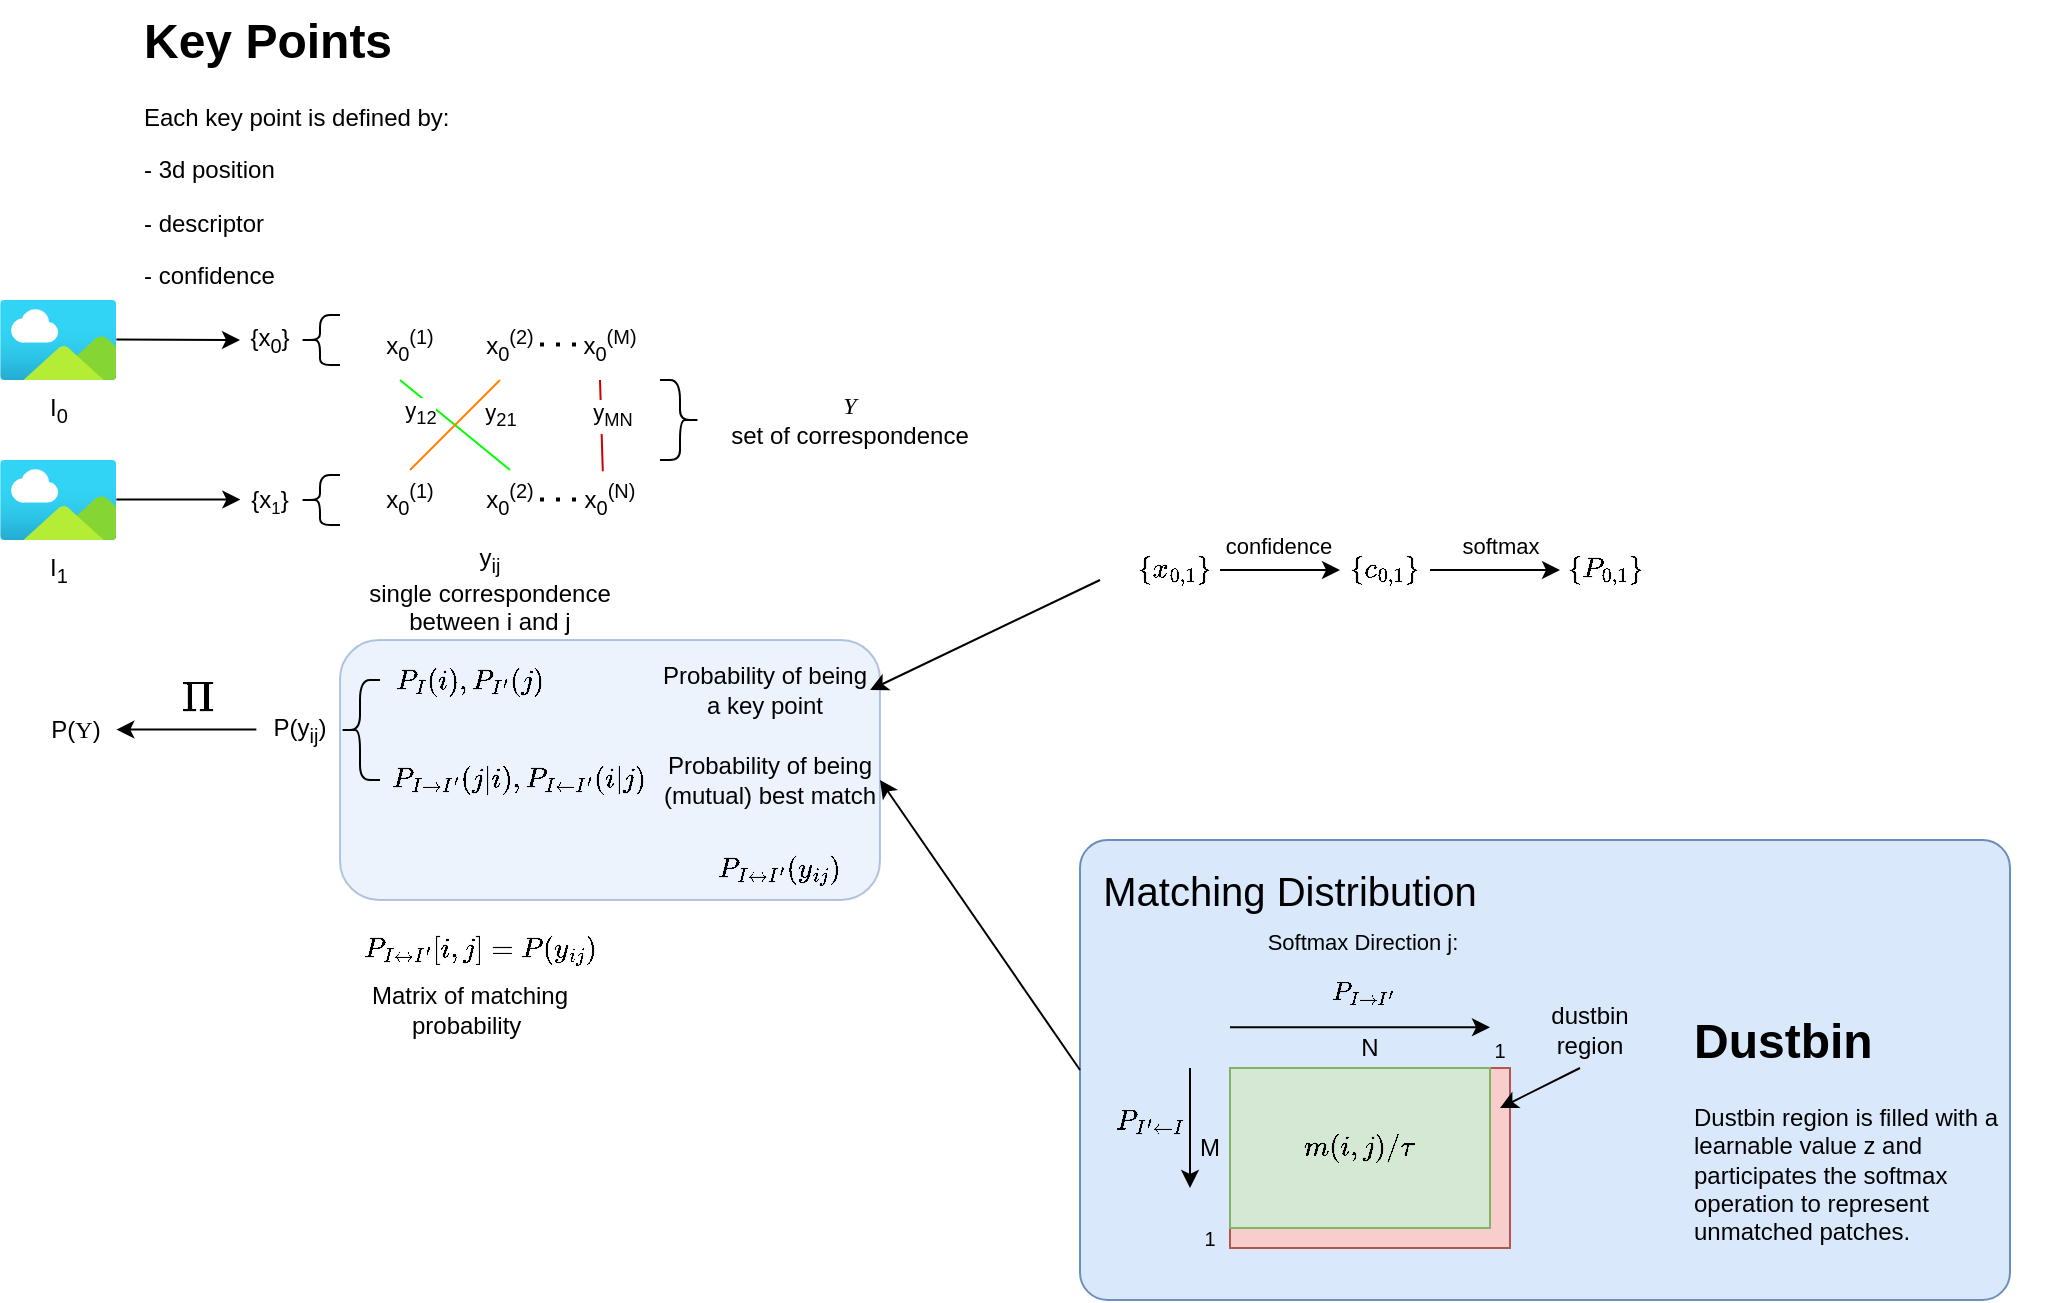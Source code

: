 <mxfile version="24.6.4" type="github">
  <diagram name="Page-1" id="vxwASHul4JyoGBCq2_7Z">
    <mxGraphModel dx="1035" dy="1789" grid="1" gridSize="10" guides="1" tooltips="1" connect="1" arrows="1" fold="1" page="1" pageScale="1" pageWidth="850" pageHeight="1100" math="1" shadow="0">
      <root>
        <mxCell id="0" />
        <mxCell id="1" parent="0" />
        <mxCell id="uR3X_ZQ54fD36TD81xBb-60" value="" style="rounded=1;whiteSpace=wrap;html=1;arcSize=6;fillColor=#dae8fc;strokeColor=#6c8ebf;" vertex="1" parent="1">
          <mxGeometry x="700" y="350" width="465" height="230" as="geometry" />
        </mxCell>
        <mxCell id="uR3X_ZQ54fD36TD81xBb-47" value="" style="rounded=0;whiteSpace=wrap;html=1;fillColor=#f8cecc;strokeColor=#b85450;" vertex="1" parent="1">
          <mxGeometry x="775" y="464" width="140" height="90" as="geometry" />
        </mxCell>
        <mxCell id="uR3X_ZQ54fD36TD81xBb-42" value="" style="rounded=1;whiteSpace=wrap;html=1;fillColor=#dae8fc;strokeColor=#6c8ebf;opacity=50;" vertex="1" parent="1">
          <mxGeometry x="330" y="250" width="270" height="130" as="geometry" />
        </mxCell>
        <mxCell id="uR3X_ZQ54fD36TD81xBb-1" value="I&lt;sub&gt;0&lt;/sub&gt;" style="image;aspect=fixed;html=1;points=[];align=center;fontSize=12;image=img/lib/azure2/general/Image.svg;" vertex="1" parent="1">
          <mxGeometry x="160" y="80" width="58.18" height="40" as="geometry" />
        </mxCell>
        <mxCell id="uR3X_ZQ54fD36TD81xBb-2" value="I&lt;sub&gt;1&lt;/sub&gt;" style="image;aspect=fixed;html=1;points=[];align=center;fontSize=12;image=img/lib/azure2/general/Image.svg;" vertex="1" parent="1">
          <mxGeometry x="160" y="160" width="58.18" height="40" as="geometry" />
        </mxCell>
        <mxCell id="uR3X_ZQ54fD36TD81xBb-3" value="" style="endArrow=classic;html=1;rounded=0;exitX=1;exitY=0.495;exitDx=0;exitDy=0;exitPerimeter=0;" edge="1" parent="1" source="uR3X_ZQ54fD36TD81xBb-1">
          <mxGeometry width="50" height="50" relative="1" as="geometry">
            <mxPoint x="240" y="120" as="sourcePoint" />
            <mxPoint x="280" y="100" as="targetPoint" />
          </mxGeometry>
        </mxCell>
        <mxCell id="uR3X_ZQ54fD36TD81xBb-4" value="" style="endArrow=classic;html=1;rounded=0;exitX=1;exitY=0.495;exitDx=0;exitDy=0;exitPerimeter=0;" edge="1" parent="1">
          <mxGeometry width="50" height="50" relative="1" as="geometry">
            <mxPoint x="218.18" y="179.8" as="sourcePoint" />
            <mxPoint x="280.18" y="179.8" as="targetPoint" />
          </mxGeometry>
        </mxCell>
        <mxCell id="uR3X_ZQ54fD36TD81xBb-5" value="{x&lt;sub&gt;0&lt;/sub&gt;}" style="text;html=1;align=center;verticalAlign=middle;whiteSpace=wrap;rounded=0;" vertex="1" parent="1">
          <mxGeometry x="280" y="85" width="30" height="30" as="geometry" />
        </mxCell>
        <mxCell id="uR3X_ZQ54fD36TD81xBb-6" value="{x&lt;font size=&quot;1&quot;&gt;&lt;sub&gt;1&lt;/sub&gt;&lt;/font&gt;}" style="text;html=1;align=center;verticalAlign=middle;whiteSpace=wrap;rounded=0;" vertex="1" parent="1">
          <mxGeometry x="280" y="165" width="30" height="30" as="geometry" />
        </mxCell>
        <mxCell id="uR3X_ZQ54fD36TD81xBb-9" value="&lt;h1 style=&quot;margin-top: 0px;&quot;&gt;Key Points&lt;/h1&gt;&lt;p&gt;Each key point is defined by:&lt;/p&gt;&lt;p&gt;- 3d position&lt;/p&gt;&lt;p&gt;- descriptor&lt;/p&gt;&lt;p&gt;- confidence&lt;/p&gt;" style="text;html=1;whiteSpace=wrap;overflow=hidden;rounded=0;" vertex="1" parent="1">
          <mxGeometry x="230" y="-70" width="180" height="150" as="geometry" />
        </mxCell>
        <mxCell id="uR3X_ZQ54fD36TD81xBb-11" value="&lt;i&gt;&lt;font face=&quot;Comic Sans MS&quot;&gt;Y&lt;/font&gt;&lt;/i&gt;&lt;div&gt;set of correspondence&lt;/div&gt;" style="text;html=1;align=center;verticalAlign=middle;whiteSpace=wrap;rounded=0;" vertex="1" parent="1">
          <mxGeometry x="510" y="125" width="150" height="30" as="geometry" />
        </mxCell>
        <mxCell id="uR3X_ZQ54fD36TD81xBb-12" value="" style="shape=curlyBracket;whiteSpace=wrap;html=1;rounded=1;labelPosition=left;verticalLabelPosition=middle;align=right;verticalAlign=middle;" vertex="1" parent="1">
          <mxGeometry x="310" y="87.5" width="20" height="25" as="geometry" />
        </mxCell>
        <mxCell id="uR3X_ZQ54fD36TD81xBb-13" value="x&lt;sub&gt;0&lt;/sub&gt;&lt;sup&gt;(1)&lt;/sup&gt;" style="text;html=1;align=center;verticalAlign=middle;whiteSpace=wrap;rounded=0;" vertex="1" parent="1">
          <mxGeometry x="350" y="87.5" width="30" height="30" as="geometry" />
        </mxCell>
        <mxCell id="uR3X_ZQ54fD36TD81xBb-14" value="x&lt;sub&gt;0&lt;/sub&gt;&lt;sup&gt;(2)&lt;/sup&gt;" style="text;html=1;align=center;verticalAlign=middle;whiteSpace=wrap;rounded=0;" vertex="1" parent="1">
          <mxGeometry x="400" y="87.5" width="30" height="30" as="geometry" />
        </mxCell>
        <mxCell id="uR3X_ZQ54fD36TD81xBb-15" value="x&lt;sub&gt;0&lt;/sub&gt;&lt;sup&gt;(1)&lt;/sup&gt;" style="text;html=1;align=center;verticalAlign=middle;whiteSpace=wrap;rounded=0;" vertex="1" parent="1">
          <mxGeometry x="350" y="165" width="30" height="30" as="geometry" />
        </mxCell>
        <mxCell id="uR3X_ZQ54fD36TD81xBb-16" value="x&lt;sub&gt;0&lt;/sub&gt;&lt;sup&gt;(2)&lt;/sup&gt;" style="text;html=1;align=center;verticalAlign=middle;whiteSpace=wrap;rounded=0;" vertex="1" parent="1">
          <mxGeometry x="400" y="165" width="30" height="30" as="geometry" />
        </mxCell>
        <mxCell id="uR3X_ZQ54fD36TD81xBb-17" value="x&lt;sub&gt;0&lt;/sub&gt;&lt;sup&gt;(N)&lt;/sup&gt;" style="text;html=1;align=center;verticalAlign=middle;whiteSpace=wrap;rounded=0;" vertex="1" parent="1">
          <mxGeometry x="450" y="165" width="30" height="30" as="geometry" />
        </mxCell>
        <mxCell id="uR3X_ZQ54fD36TD81xBb-18" value="x&lt;sub&gt;0&lt;/sub&gt;&lt;sup&gt;(M)&lt;/sup&gt;" style="text;html=1;align=center;verticalAlign=middle;whiteSpace=wrap;rounded=0;" vertex="1" parent="1">
          <mxGeometry x="450" y="87.5" width="30" height="30" as="geometry" />
        </mxCell>
        <mxCell id="uR3X_ZQ54fD36TD81xBb-19" value="" style="endArrow=none;dashed=1;html=1;dashPattern=1 3;strokeWidth=2;rounded=0;" edge="1" parent="1">
          <mxGeometry width="50" height="50" relative="1" as="geometry">
            <mxPoint x="430" y="102.3" as="sourcePoint" />
            <mxPoint x="450" y="102.3" as="targetPoint" />
          </mxGeometry>
        </mxCell>
        <mxCell id="uR3X_ZQ54fD36TD81xBb-20" value="" style="endArrow=none;dashed=1;html=1;dashPattern=1 3;strokeWidth=2;rounded=0;" edge="1" parent="1">
          <mxGeometry width="50" height="50" relative="1" as="geometry">
            <mxPoint x="430" y="179.8" as="sourcePoint" />
            <mxPoint x="450" y="179.8" as="targetPoint" />
          </mxGeometry>
        </mxCell>
        <mxCell id="uR3X_ZQ54fD36TD81xBb-21" value="" style="endArrow=none;html=1;rounded=0;exitX=0.5;exitY=0;exitDx=0;exitDy=0;strokeColor=#00FF00;" edge="1" parent="1" source="uR3X_ZQ54fD36TD81xBb-16">
          <mxGeometry width="50" height="50" relative="1" as="geometry">
            <mxPoint x="520" y="210" as="sourcePoint" />
            <mxPoint x="360" y="120" as="targetPoint" />
          </mxGeometry>
        </mxCell>
        <mxCell id="uR3X_ZQ54fD36TD81xBb-25" value="y&lt;sub&gt;12&lt;/sub&gt;" style="edgeLabel;html=1;align=center;verticalAlign=middle;resizable=0;points=[];" vertex="1" connectable="0" parent="uR3X_ZQ54fD36TD81xBb-21">
          <mxGeometry x="-0.44" relative="1" as="geometry">
            <mxPoint x="-30" y="-16" as="offset" />
          </mxGeometry>
        </mxCell>
        <mxCell id="uR3X_ZQ54fD36TD81xBb-22" value="" style="endArrow=none;html=1;rounded=0;exitX=0.5;exitY=0;exitDx=0;exitDy=0;strokeColor=#FF8000;" edge="1" parent="1" source="uR3X_ZQ54fD36TD81xBb-15">
          <mxGeometry width="50" height="50" relative="1" as="geometry">
            <mxPoint x="290" y="300" as="sourcePoint" />
            <mxPoint x="410" y="120" as="targetPoint" />
          </mxGeometry>
        </mxCell>
        <mxCell id="uR3X_ZQ54fD36TD81xBb-24" value="y&lt;sub&gt;21&lt;/sub&gt;" style="edgeLabel;html=1;align=center;verticalAlign=middle;resizable=0;points=[];" vertex="1" connectable="0" parent="uR3X_ZQ54fD36TD81xBb-22">
          <mxGeometry x="0.392" y="-1" relative="1" as="geometry">
            <mxPoint x="13" y="4" as="offset" />
          </mxGeometry>
        </mxCell>
        <mxCell id="uR3X_ZQ54fD36TD81xBb-23" value="" style="endArrow=none;html=1;rounded=0;exitX=0.38;exitY=0.02;exitDx=0;exitDy=0;exitPerimeter=0;strokeColor=#CC0000;" edge="1" parent="1" source="uR3X_ZQ54fD36TD81xBb-17">
          <mxGeometry width="50" height="50" relative="1" as="geometry">
            <mxPoint x="280" y="270" as="sourcePoint" />
            <mxPoint x="460" y="120" as="targetPoint" />
          </mxGeometry>
        </mxCell>
        <mxCell id="uR3X_ZQ54fD36TD81xBb-26" value="y&lt;sub&gt;MN&lt;/sub&gt;" style="edgeLabel;html=1;align=center;verticalAlign=middle;resizable=0;points=[];" vertex="1" connectable="0" parent="uR3X_ZQ54fD36TD81xBb-23">
          <mxGeometry x="0.345" y="1" relative="1" as="geometry">
            <mxPoint x="6" y="3" as="offset" />
          </mxGeometry>
        </mxCell>
        <mxCell id="uR3X_ZQ54fD36TD81xBb-27" value="" style="shape=curlyBracket;whiteSpace=wrap;html=1;rounded=1;labelPosition=left;verticalLabelPosition=middle;align=right;verticalAlign=middle;" vertex="1" parent="1">
          <mxGeometry x="310" y="167.5" width="20" height="25" as="geometry" />
        </mxCell>
        <mxCell id="uR3X_ZQ54fD36TD81xBb-28" value="y&lt;sub&gt;ij&lt;/sub&gt;&lt;br&gt;&lt;div&gt;single correspondence&lt;/div&gt;&lt;div&gt;between i and j&lt;/div&gt;" style="text;html=1;align=center;verticalAlign=middle;whiteSpace=wrap;rounded=0;" vertex="1" parent="1">
          <mxGeometry x="330" y="200" width="150" height="50" as="geometry" />
        </mxCell>
        <mxCell id="uR3X_ZQ54fD36TD81xBb-29" value="" style="shape=curlyBracket;whiteSpace=wrap;html=1;rounded=1;flipH=1;labelPosition=right;verticalLabelPosition=middle;align=left;verticalAlign=middle;" vertex="1" parent="1">
          <mxGeometry x="490" y="120" width="20" height="40" as="geometry" />
        </mxCell>
        <mxCell id="uR3X_ZQ54fD36TD81xBb-30" value="P(&lt;font face=&quot;Comic Sans MS&quot;&gt;Y&lt;/font&gt;)" style="text;html=1;align=center;verticalAlign=middle;whiteSpace=wrap;rounded=0;" vertex="1" parent="1">
          <mxGeometry x="178.18" y="280" width="40" height="30" as="geometry" />
        </mxCell>
        <mxCell id="uR3X_ZQ54fD36TD81xBb-31" value="" style="endArrow=classic;html=1;rounded=0;" edge="1" parent="1">
          <mxGeometry width="50" height="50" relative="1" as="geometry">
            <mxPoint x="288.18" y="294.8" as="sourcePoint" />
            <mxPoint x="218.18" y="294.8" as="targetPoint" />
          </mxGeometry>
        </mxCell>
        <mxCell id="uR3X_ZQ54fD36TD81xBb-33" value="&lt;span style=&quot;white-space: nowrap; background-color: rgb(255, 255, 255);&quot;&gt;&lt;font style=&quot;font-size: 18px;&quot;&gt;$$\Pi$$&lt;/font&gt;&lt;/span&gt;" style="text;html=1;align=center;verticalAlign=middle;whiteSpace=wrap;rounded=0;" vertex="1" parent="1">
          <mxGeometry x="247.18" y="270" width="25" height="20" as="geometry" />
        </mxCell>
        <mxCell id="uR3X_ZQ54fD36TD81xBb-34" value="P(y&lt;sub&gt;ij&lt;/sub&gt;)" style="text;html=1;align=center;verticalAlign=middle;whiteSpace=wrap;rounded=0;" vertex="1" parent="1">
          <mxGeometry x="290" y="280" width="40" height="30" as="geometry" />
        </mxCell>
        <mxCell id="uR3X_ZQ54fD36TD81xBb-35" value="" style="shape=curlyBracket;whiteSpace=wrap;html=1;rounded=1;labelPosition=left;verticalLabelPosition=middle;align=right;verticalAlign=middle;" vertex="1" parent="1">
          <mxGeometry x="330" y="270" width="20" height="50" as="geometry" />
        </mxCell>
        <mxCell id="uR3X_ZQ54fD36TD81xBb-36" value="$$P_I(i), P_{I&#39;}(j)$$" style="text;html=1;align=center;verticalAlign=middle;whiteSpace=wrap;rounded=0;" vertex="1" parent="1">
          <mxGeometry x="350" y="256" width="90" height="30" as="geometry" />
        </mxCell>
        <mxCell id="uR3X_ZQ54fD36TD81xBb-37" value="$$P_{I \to I&#39;}(j | i), P_{I \leftarrow I&#39;}(i | j)$$" style="text;html=1;align=center;verticalAlign=middle;whiteSpace=wrap;rounded=0;" vertex="1" parent="1">
          <mxGeometry x="350" y="305" width="140" height="30" as="geometry" />
        </mxCell>
        <mxCell id="uR3X_ZQ54fD36TD81xBb-38" value="Probability of being a key point" style="text;html=1;align=center;verticalAlign=middle;whiteSpace=wrap;rounded=0;" vertex="1" parent="1">
          <mxGeometry x="490" y="260" width="105" height="30" as="geometry" />
        </mxCell>
        <mxCell id="uR3X_ZQ54fD36TD81xBb-39" value="Probability of being (mutual) best match" style="text;html=1;align=center;verticalAlign=middle;whiteSpace=wrap;rounded=0;" vertex="1" parent="1">
          <mxGeometry x="490" y="305" width="110" height="30" as="geometry" />
        </mxCell>
        <mxCell id="uR3X_ZQ54fD36TD81xBb-40" value="$$P_{I \leftrightarrow I&#39;}(y_{ij})$$" style="text;html=1;align=center;verticalAlign=middle;whiteSpace=wrap;rounded=0;" vertex="1" parent="1">
          <mxGeometry x="520" y="350" width="60" height="30" as="geometry" />
        </mxCell>
        <mxCell id="uR3X_ZQ54fD36TD81xBb-43" value="$$P_{I \leftrightarrow I&#39;}[i,j]= P(y_{ij})$$" style="text;html=1;align=center;verticalAlign=middle;whiteSpace=wrap;rounded=0;" vertex="1" parent="1">
          <mxGeometry x="375" y="390" width="50" height="30" as="geometry" />
        </mxCell>
        <mxCell id="uR3X_ZQ54fD36TD81xBb-44" value="Matrix of matching probability&amp;nbsp;" style="text;html=1;align=center;verticalAlign=middle;whiteSpace=wrap;rounded=0;" vertex="1" parent="1">
          <mxGeometry x="335" y="420" width="120" height="30" as="geometry" />
        </mxCell>
        <mxCell id="uR3X_ZQ54fD36TD81xBb-46" value="$$m(i,j) / \tau$$" style="rounded=0;whiteSpace=wrap;html=1;fillColor=#d5e8d4;strokeColor=#82b366;" vertex="1" parent="1">
          <mxGeometry x="775" y="464" width="130" height="80" as="geometry" />
        </mxCell>
        <mxCell id="uR3X_ZQ54fD36TD81xBb-48" value="N" style="text;html=1;align=center;verticalAlign=middle;whiteSpace=wrap;rounded=0;" vertex="1" parent="1">
          <mxGeometry x="815" y="444" width="60" height="20" as="geometry" />
        </mxCell>
        <mxCell id="uR3X_ZQ54fD36TD81xBb-49" value="M" style="text;html=1;align=center;verticalAlign=middle;whiteSpace=wrap;rounded=0;" vertex="1" parent="1">
          <mxGeometry x="755" y="489" width="20" height="30" as="geometry" />
        </mxCell>
        <mxCell id="uR3X_ZQ54fD36TD81xBb-50" value="&lt;font style=&quot;font-size: 10px;&quot;&gt;1&lt;/font&gt;" style="text;html=1;align=center;verticalAlign=middle;whiteSpace=wrap;rounded=0;" vertex="1" parent="1">
          <mxGeometry x="760" y="544" width="10" height="10" as="geometry" />
        </mxCell>
        <mxCell id="uR3X_ZQ54fD36TD81xBb-51" value="&lt;font style=&quot;font-size: 10px;&quot;&gt;1&lt;/font&gt;" style="text;html=1;align=center;verticalAlign=middle;whiteSpace=wrap;rounded=0;" vertex="1" parent="1">
          <mxGeometry x="905" y="450" width="10" height="10" as="geometry" />
        </mxCell>
        <mxCell id="uR3X_ZQ54fD36TD81xBb-52" value="" style="endArrow=classic;html=1;rounded=0;" edge="1" parent="1">
          <mxGeometry width="50" height="50" relative="1" as="geometry">
            <mxPoint x="950" y="464" as="sourcePoint" />
            <mxPoint x="910" y="484" as="targetPoint" />
          </mxGeometry>
        </mxCell>
        <mxCell id="uR3X_ZQ54fD36TD81xBb-53" value="dustbin&lt;div&gt;region&lt;/div&gt;" style="text;html=1;align=center;verticalAlign=middle;whiteSpace=wrap;rounded=0;" vertex="1" parent="1">
          <mxGeometry x="925" y="430" width="60" height="30" as="geometry" />
        </mxCell>
        <mxCell id="uR3X_ZQ54fD36TD81xBb-54" value="&lt;h1 style=&quot;margin-top: 0px;&quot;&gt;Dustbin&lt;/h1&gt;&lt;p&gt;Dustbin region is filled with a learnable value z and participates the softmax operation to represent unmatched patches.&lt;/p&gt;" style="text;html=1;whiteSpace=wrap;overflow=hidden;rounded=0;" vertex="1" parent="1">
          <mxGeometry x="1005" y="430" width="180" height="120" as="geometry" />
        </mxCell>
        <mxCell id="uR3X_ZQ54fD36TD81xBb-55" value="" style="endArrow=classic;html=1;rounded=0;" edge="1" parent="1">
          <mxGeometry width="50" height="50" relative="1" as="geometry">
            <mxPoint x="775" y="443.68" as="sourcePoint" />
            <mxPoint x="905" y="443.68" as="targetPoint" />
          </mxGeometry>
        </mxCell>
        <mxCell id="uR3X_ZQ54fD36TD81xBb-56" value="Softmax Direction j:$$P_{I \to I&#39;}$$" style="edgeLabel;html=1;align=center;verticalAlign=middle;resizable=0;points=[];labelBackgroundColor=none;" vertex="1" connectable="0" parent="uR3X_ZQ54fD36TD81xBb-55">
          <mxGeometry x="0.376" y="1" relative="1" as="geometry">
            <mxPoint x="-24" y="-24" as="offset" />
          </mxGeometry>
        </mxCell>
        <mxCell id="uR3X_ZQ54fD36TD81xBb-57" value="" style="endArrow=classic;html=1;rounded=0;" edge="1" parent="1">
          <mxGeometry width="50" height="50" relative="1" as="geometry">
            <mxPoint x="755" y="464" as="sourcePoint" />
            <mxPoint x="755" y="524" as="targetPoint" />
          </mxGeometry>
        </mxCell>
        <mxCell id="uR3X_ZQ54fD36TD81xBb-58" value="$$P_{I&#39; \leftarrow I}$$" style="text;html=1;align=center;verticalAlign=middle;whiteSpace=wrap;rounded=0;" vertex="1" parent="1">
          <mxGeometry x="715" y="475" width="40" height="30" as="geometry" />
        </mxCell>
        <mxCell id="uR3X_ZQ54fD36TD81xBb-59" value="&lt;font style=&quot;font-size: 20px;&quot;&gt;Matching Distribution&lt;/font&gt;" style="text;html=1;align=center;verticalAlign=middle;whiteSpace=wrap;rounded=0;" vertex="1" parent="1">
          <mxGeometry x="705" y="360" width="200" height="30" as="geometry" />
        </mxCell>
        <mxCell id="uR3X_ZQ54fD36TD81xBb-61" value="" style="endArrow=classic;html=1;rounded=0;exitX=0;exitY=0.5;exitDx=0;exitDy=0;entryX=1;entryY=0.5;entryDx=0;entryDy=0;" edge="1" parent="1" source="uR3X_ZQ54fD36TD81xBb-60" target="uR3X_ZQ54fD36TD81xBb-39">
          <mxGeometry width="50" height="50" relative="1" as="geometry">
            <mxPoint x="610" y="470" as="sourcePoint" />
            <mxPoint x="660" y="420" as="targetPoint" />
          </mxGeometry>
        </mxCell>
        <mxCell id="uR3X_ZQ54fD36TD81xBb-62" value="" style="endArrow=classic;html=1;rounded=0;entryX=1;entryY=0.5;entryDx=0;entryDy=0;" edge="1" parent="1" target="uR3X_ZQ54fD36TD81xBb-38">
          <mxGeometry width="50" height="50" relative="1" as="geometry">
            <mxPoint x="710" y="220" as="sourcePoint" />
            <mxPoint x="780" y="170" as="targetPoint" />
          </mxGeometry>
        </mxCell>
        <mxCell id="uR3X_ZQ54fD36TD81xBb-63" value="$$\{x_{0,1}\}$$" style="text;html=1;align=center;verticalAlign=middle;whiteSpace=wrap;rounded=0;" vertex="1" parent="1">
          <mxGeometry x="725" y="200" width="45" height="30" as="geometry" />
        </mxCell>
        <mxCell id="uR3X_ZQ54fD36TD81xBb-64" value="" style="endArrow=classic;html=1;rounded=0;exitX=1;exitY=0.5;exitDx=0;exitDy=0;entryX=0;entryY=0.5;entryDx=0;entryDy=0;" edge="1" parent="1" source="uR3X_ZQ54fD36TD81xBb-63" target="uR3X_ZQ54fD36TD81xBb-65">
          <mxGeometry width="50" height="50" relative="1" as="geometry">
            <mxPoint x="800" y="220" as="sourcePoint" />
            <mxPoint x="850" y="170" as="targetPoint" />
          </mxGeometry>
        </mxCell>
        <mxCell id="uR3X_ZQ54fD36TD81xBb-70" value="confidence" style="edgeLabel;html=1;align=center;verticalAlign=middle;resizable=0;points=[];" vertex="1" connectable="0" parent="uR3X_ZQ54fD36TD81xBb-64">
          <mxGeometry x="-0.231" relative="1" as="geometry">
            <mxPoint x="6" y="-12" as="offset" />
          </mxGeometry>
        </mxCell>
        <mxCell id="uR3X_ZQ54fD36TD81xBb-69" value="" style="edgeStyle=orthogonalEdgeStyle;rounded=0;orthogonalLoop=1;jettySize=auto;html=1;" edge="1" parent="1" source="uR3X_ZQ54fD36TD81xBb-65" target="uR3X_ZQ54fD36TD81xBb-67">
          <mxGeometry relative="1" as="geometry" />
        </mxCell>
        <mxCell id="uR3X_ZQ54fD36TD81xBb-71" value="softmax" style="edgeLabel;html=1;align=center;verticalAlign=middle;resizable=0;points=[];" vertex="1" connectable="0" parent="uR3X_ZQ54fD36TD81xBb-69">
          <mxGeometry x="-0.11" relative="1" as="geometry">
            <mxPoint x="6" y="-12" as="offset" />
          </mxGeometry>
        </mxCell>
        <mxCell id="uR3X_ZQ54fD36TD81xBb-65" value="$$\{c_{0,1}\}$$" style="text;html=1;align=center;verticalAlign=middle;whiteSpace=wrap;rounded=0;" vertex="1" parent="1">
          <mxGeometry x="830" y="200" width="45" height="30" as="geometry" />
        </mxCell>
        <mxCell id="uR3X_ZQ54fD36TD81xBb-67" value="$$\{P_{0,1}\}$$" style="text;html=1;align=center;verticalAlign=middle;whiteSpace=wrap;rounded=0;" vertex="1" parent="1">
          <mxGeometry x="940" y="200" width="45" height="30" as="geometry" />
        </mxCell>
      </root>
    </mxGraphModel>
  </diagram>
</mxfile>
